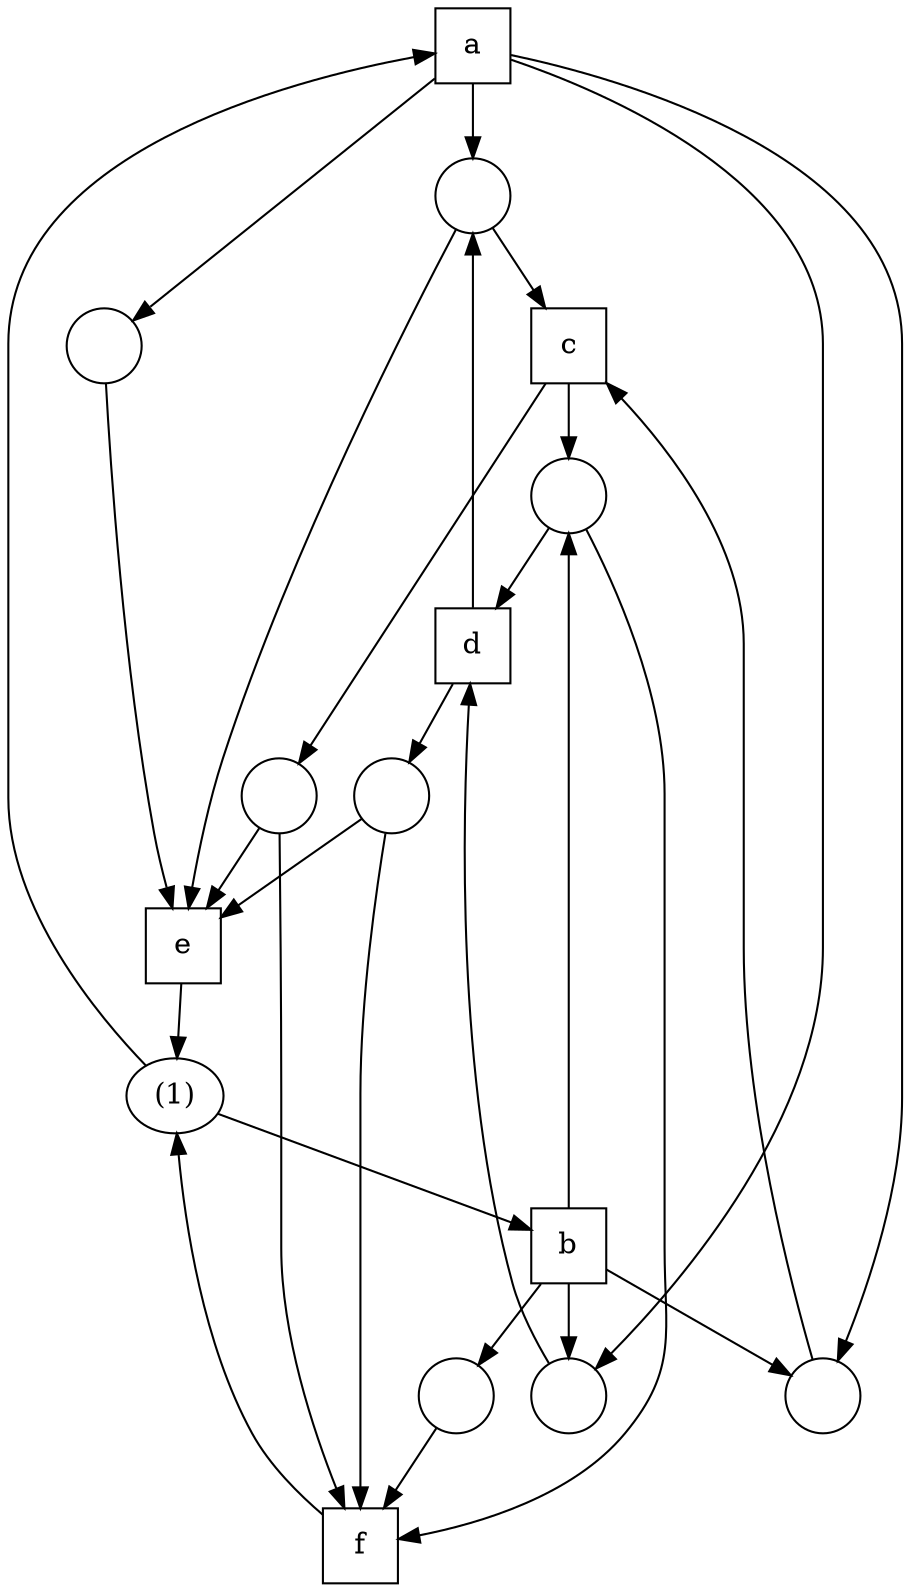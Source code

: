 digraph G {
    node [width=0.5];
x26f058 [label="a",shape=box]
x26ef50 [label="b",shape=box]
x26f318 [label="c",shape=box]
x26f3c8 [label="d",shape=box]
x26f528 [label="e",shape=box]
x26f420 [label="f",shape=box]
x2742b8 [label="(1)"]
x2743c0 [label=""]
x273c88 [label=""]
x274050 [label=""]
x2740a8 [label=""]
x273e40 [label=""]
x273ad0 [label=""]
x273b28 [label=""]
x274208 [label=""]
x2742b8 -> x26f058 
x26f528 -> x2742b8 
x2742b8 -> x26ef50 
x26f420 -> x2742b8 
x26f058 -> x2743c0 
x2743c0 -> x26f318 
x26f3c8 -> x2743c0 
x2743c0 -> x26f528 
x26f058 -> x273c88 
x273c88 -> x26f318 
x26ef50 -> x273c88 
x26f058 -> x274050 
x274050 -> x26f3c8 
x26ef50 -> x274050 
x26f318 -> x2740a8 
x2740a8 -> x26f3c8 
x26ef50 -> x2740a8 
x2740a8 -> x26f420 
x26f3c8 -> x273e40 
x273e40 -> x26f528 
x273e40 -> x26f420 
x26f058 -> x273ad0 
x273ad0 -> x26f528 
x26f318 -> x273b28 
x273b28 -> x26f528 
x273b28 -> x26f420 
x26ef50 -> x274208 
x274208 -> x26f420 
}
